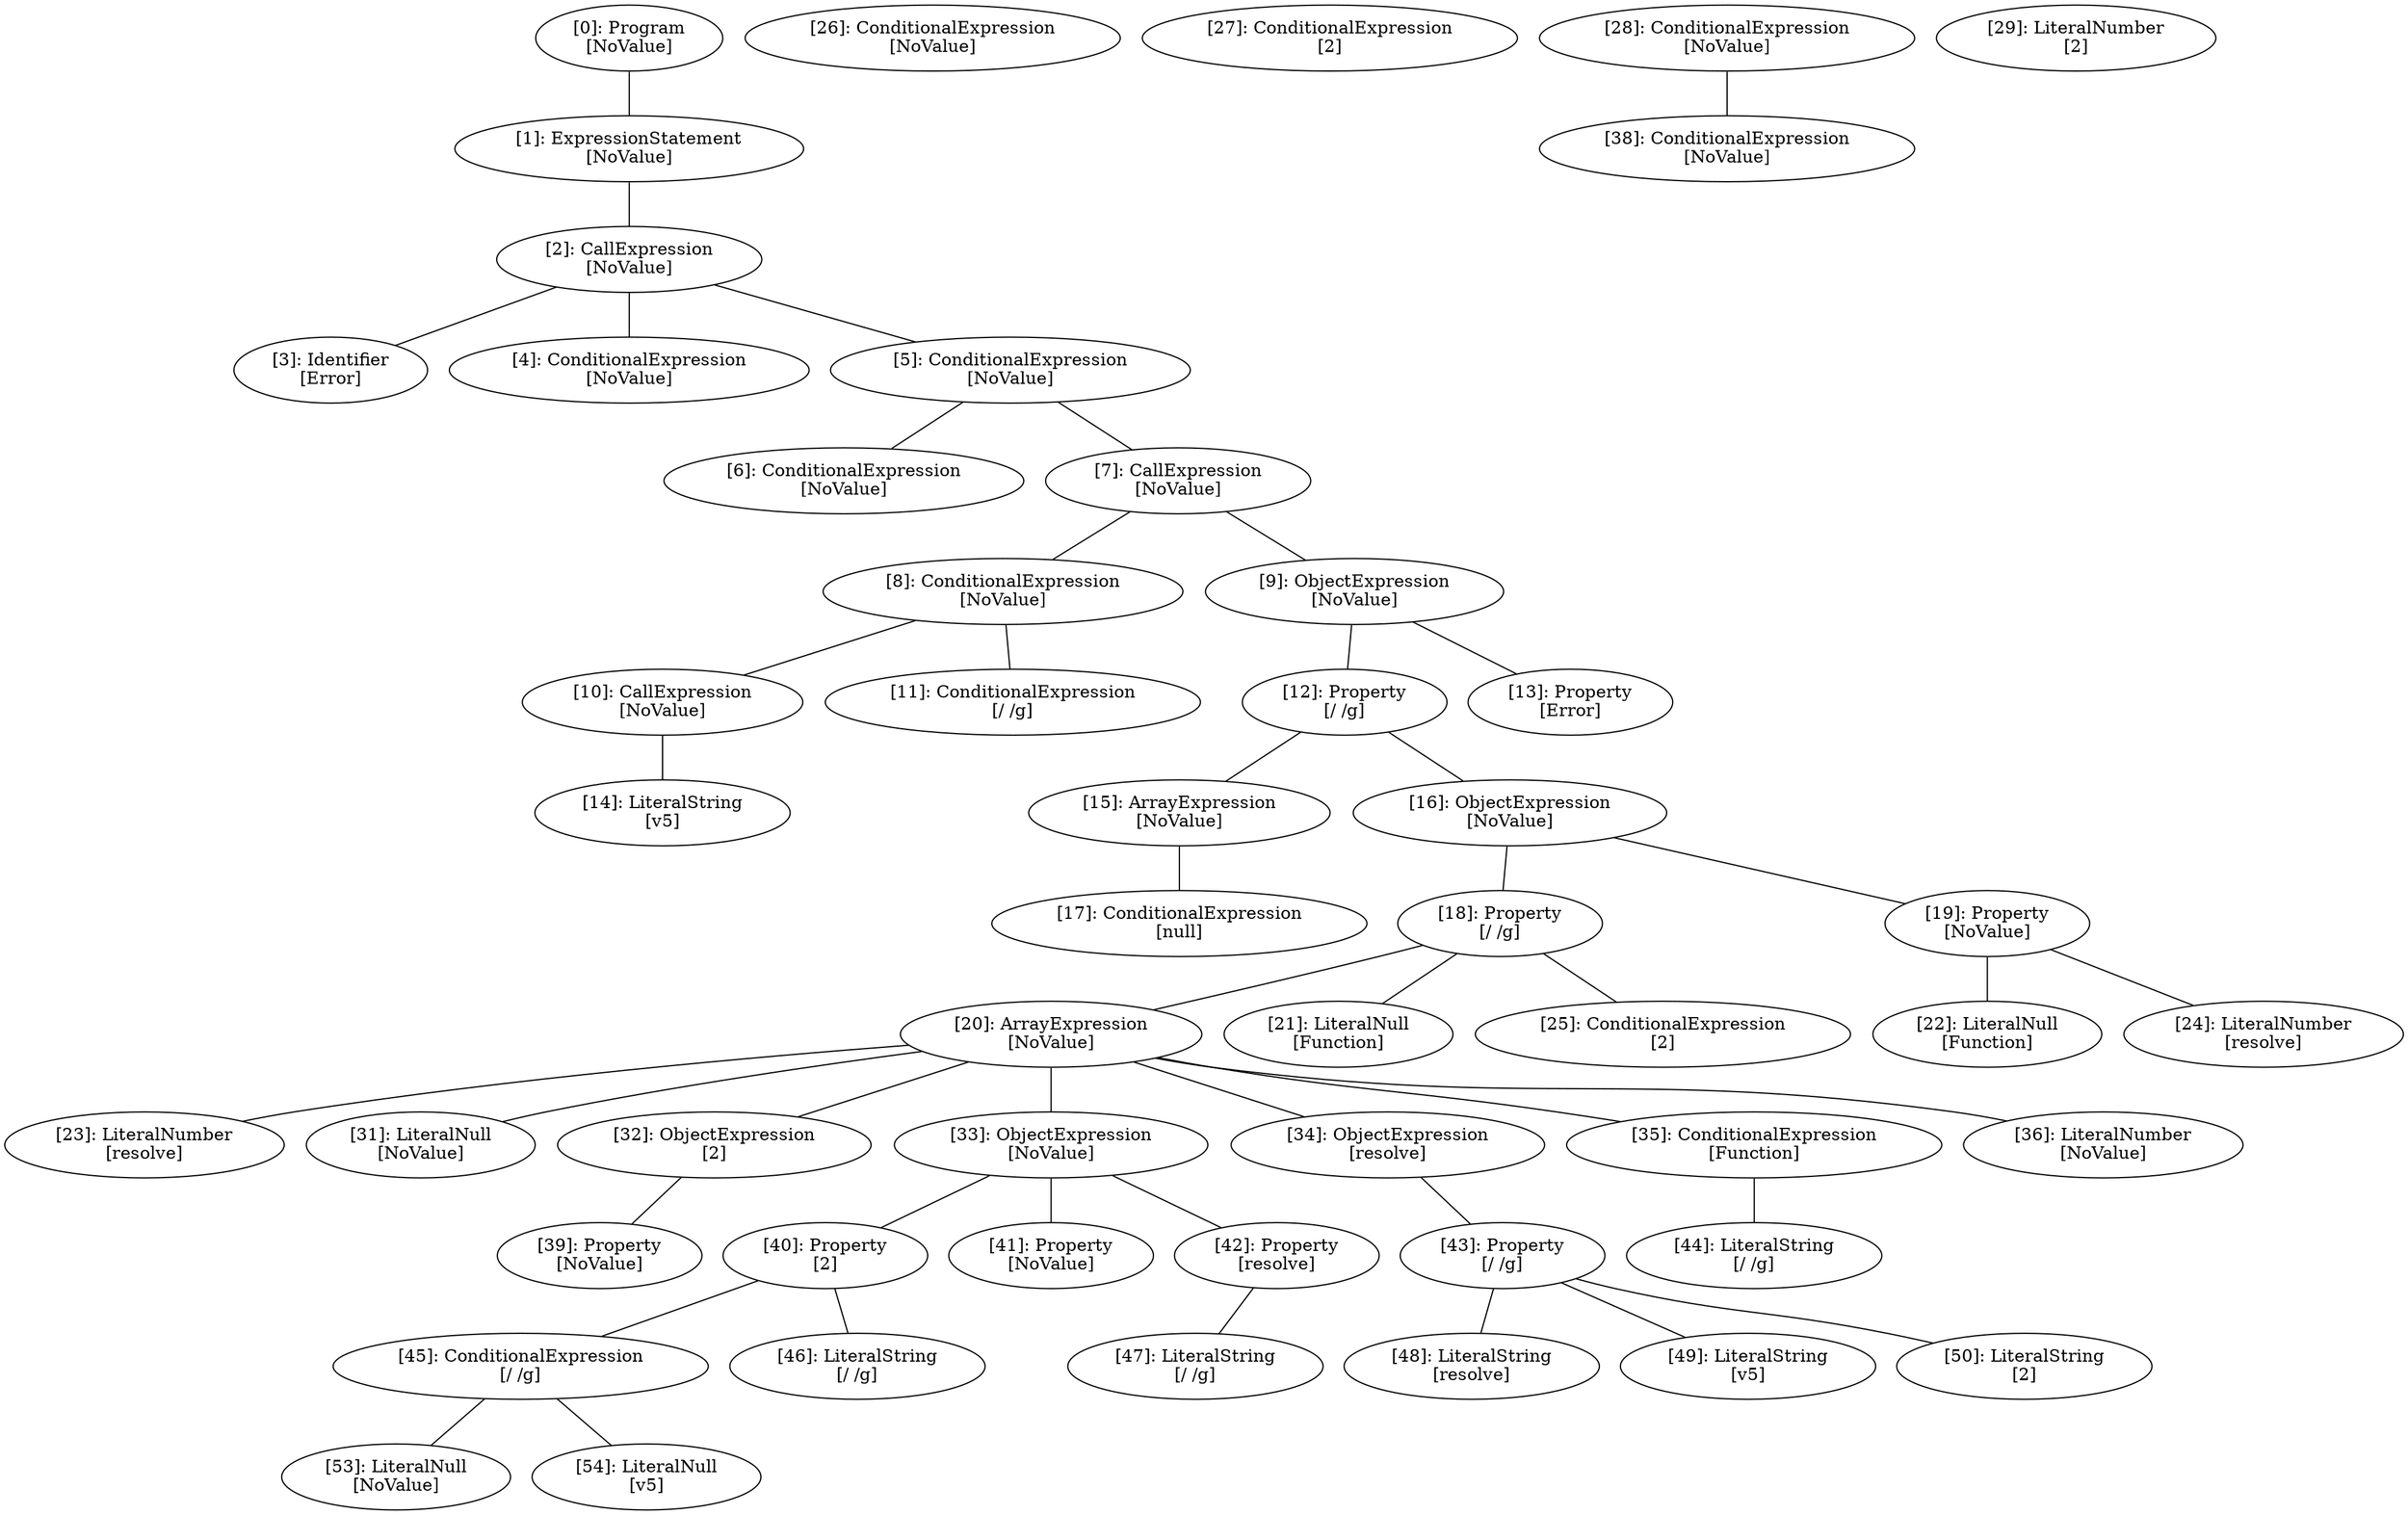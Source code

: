 // Result
graph {
	0 [label="[0]: Program
[NoValue]"]
	1 [label="[1]: ExpressionStatement
[NoValue]"]
	2 [label="[2]: CallExpression
[NoValue]"]
	3 [label="[3]: Identifier
[Error]"]
	4 [label="[4]: ConditionalExpression
[NoValue]"]
	5 [label="[5]: ConditionalExpression
[NoValue]"]
	6 [label="[6]: ConditionalExpression
[NoValue]"]
	7 [label="[7]: CallExpression
[NoValue]"]
	8 [label="[8]: ConditionalExpression
[NoValue]"]
	9 [label="[9]: ObjectExpression
[NoValue]"]
	10 [label="[10]: CallExpression
[NoValue]"]
	11 [label="[11]: ConditionalExpression
[/ /g]"]
	12 [label="[12]: Property
[/ /g]"]
	13 [label="[13]: Property
[Error]"]
	14 [label="[14]: LiteralString
[v5]"]
	15 [label="[15]: ArrayExpression
[NoValue]"]
	16 [label="[16]: ObjectExpression
[NoValue]"]
	17 [label="[17]: ConditionalExpression
[null]"]
	18 [label="[18]: Property
[/ /g]"]
	19 [label="[19]: Property
[NoValue]"]
	20 [label="[20]: ArrayExpression
[NoValue]"]
	21 [label="[21]: LiteralNull
[Function]"]
	22 [label="[22]: LiteralNull
[Function]"]
	23 [label="[23]: LiteralNumber
[resolve]"]
	24 [label="[24]: LiteralNumber
[resolve]"]
	25 [label="[25]: ConditionalExpression
[2]"]
	26 [label="[26]: ConditionalExpression
[NoValue]"]
	27 [label="[27]: ConditionalExpression
[2]"]
	28 [label="[28]: ConditionalExpression
[NoValue]"]
	29 [label="[29]: LiteralNumber
[2]"]
	31 [label="[31]: LiteralNull
[NoValue]"]
	32 [label="[32]: ObjectExpression
[2]"]
	33 [label="[33]: ObjectExpression
[NoValue]"]
	34 [label="[34]: ObjectExpression
[resolve]"]
	35 [label="[35]: ConditionalExpression
[Function]"]
	36 [label="[36]: LiteralNumber
[NoValue]"]
	38 [label="[38]: ConditionalExpression
[NoValue]"]
	39 [label="[39]: Property
[NoValue]"]
	40 [label="[40]: Property
[2]"]
	41 [label="[41]: Property
[NoValue]"]
	42 [label="[42]: Property
[resolve]"]
	43 [label="[43]: Property
[/ /g]"]
	44 [label="[44]: LiteralString
[/ /g]"]
	45 [label="[45]: ConditionalExpression
[/ /g]"]
	46 [label="[46]: LiteralString
[/ /g]"]
	47 [label="[47]: LiteralString
[/ /g]"]
	48 [label="[48]: LiteralString
[resolve]"]
	49 [label="[49]: LiteralString
[v5]"]
	50 [label="[50]: LiteralString
[2]"]
	53 [label="[53]: LiteralNull
[NoValue]"]
	54 [label="[54]: LiteralNull
[v5]"]
	0 -- 1
	1 -- 2
	2 -- 3
	2 -- 4
	2 -- 5
	5 -- 6
	5 -- 7
	7 -- 8
	7 -- 9
	8 -- 10
	8 -- 11
	9 -- 12
	9 -- 13
	10 -- 14
	12 -- 15
	12 -- 16
	15 -- 17
	16 -- 18
	16 -- 19
	18 -- 20
	18 -- 21
	18 -- 25
	19 -- 22
	19 -- 24
	20 -- 23
	20 -- 31
	20 -- 32
	20 -- 33
	20 -- 34
	20 -- 35
	20 -- 36
	28 -- 38
	32 -- 39
	33 -- 40
	33 -- 41
	33 -- 42
	34 -- 43
	35 -- 44
	40 -- 45
	40 -- 46
	42 -- 47
	43 -- 48
	43 -- 49
	43 -- 50
	45 -- 53
	45 -- 54
}
